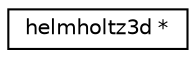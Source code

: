 digraph "Graphical Class Hierarchy"
{
 // INTERACTIVE_SVG=YES
 // LATEX_PDF_SIZE
  edge [fontname="Helvetica",fontsize="10",labelfontname="Helvetica",labelfontsize="10"];
  node [fontname="Helvetica",fontsize="10",shape=record];
  rankdir="LR";
  Node0 [label="helmholtz3d *",height=0.2,width=0.4,color="black", fillcolor="white", style="filled",URL="$classhelmholtz3d_01_5.html",tooltip=" "];
}
